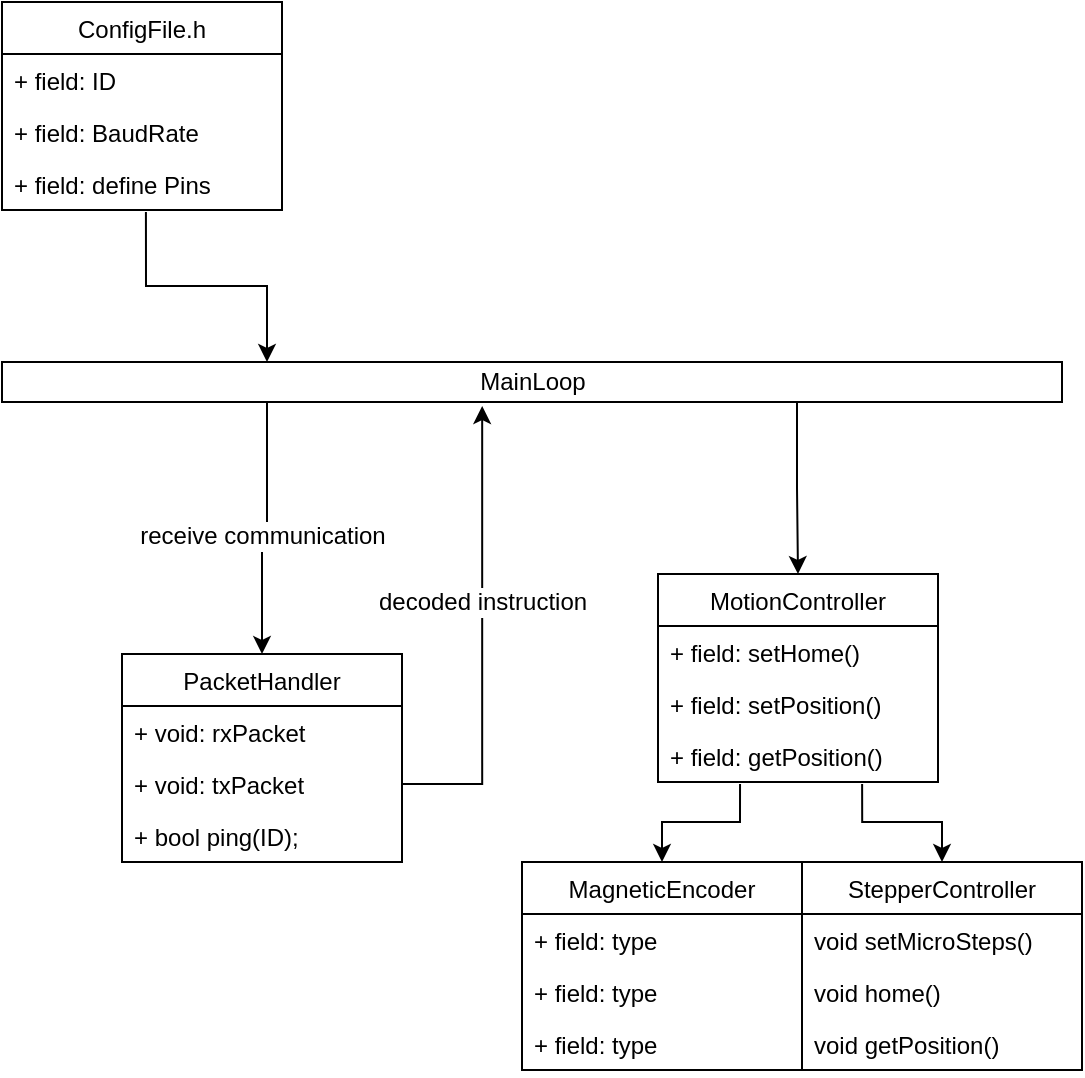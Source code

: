 <mxfile version="12.5.8" type="github">
  <diagram id="DFZua9qALtrMMOBZ8jd8" name="Page-1">
    <mxGraphModel dx="1422" dy="745" grid="1" gridSize="10" guides="1" tooltips="1" connect="1" arrows="1" fold="1" page="1" pageScale="1" pageWidth="850" pageHeight="1100" math="0" shadow="0">
      <root>
        <mxCell id="0"/>
        <mxCell id="1" parent="0"/>
        <mxCell id="x30HOrNkff5IZDgMAQVA-1" value="MotionController" style="swimlane;fontStyle=0;childLayout=stackLayout;horizontal=1;startSize=26;fillColor=none;horizontalStack=0;resizeParent=1;resizeParentMax=0;resizeLast=0;collapsible=1;marginBottom=0;" vertex="1" parent="1">
          <mxGeometry x="408" y="296" width="140" height="104" as="geometry"/>
        </mxCell>
        <mxCell id="x30HOrNkff5IZDgMAQVA-2" value="+ field: setHome()" style="text;strokeColor=none;fillColor=none;align=left;verticalAlign=top;spacingLeft=4;spacingRight=4;overflow=hidden;rotatable=0;points=[[0,0.5],[1,0.5]];portConstraint=eastwest;" vertex="1" parent="x30HOrNkff5IZDgMAQVA-1">
          <mxGeometry y="26" width="140" height="26" as="geometry"/>
        </mxCell>
        <mxCell id="x30HOrNkff5IZDgMAQVA-3" value="+ field: setPosition()" style="text;strokeColor=none;fillColor=none;align=left;verticalAlign=top;spacingLeft=4;spacingRight=4;overflow=hidden;rotatable=0;points=[[0,0.5],[1,0.5]];portConstraint=eastwest;" vertex="1" parent="x30HOrNkff5IZDgMAQVA-1">
          <mxGeometry y="52" width="140" height="26" as="geometry"/>
        </mxCell>
        <mxCell id="x30HOrNkff5IZDgMAQVA-4" value="+ field: getPosition()" style="text;strokeColor=none;fillColor=none;align=left;verticalAlign=top;spacingLeft=4;spacingRight=4;overflow=hidden;rotatable=0;points=[[0,0.5],[1,0.5]];portConstraint=eastwest;" vertex="1" parent="x30HOrNkff5IZDgMAQVA-1">
          <mxGeometry y="78" width="140" height="26" as="geometry"/>
        </mxCell>
        <mxCell id="x30HOrNkff5IZDgMAQVA-5" value="StepperController" style="swimlane;fontStyle=0;childLayout=stackLayout;horizontal=1;startSize=26;fillColor=none;horizontalStack=0;resizeParent=1;resizeParentMax=0;resizeLast=0;collapsible=1;marginBottom=0;" vertex="1" parent="1">
          <mxGeometry x="480" y="440" width="140" height="104" as="geometry"/>
        </mxCell>
        <mxCell id="x30HOrNkff5IZDgMAQVA-6" value="void setMicroSteps()" style="text;strokeColor=none;fillColor=none;align=left;verticalAlign=top;spacingLeft=4;spacingRight=4;overflow=hidden;rotatable=0;points=[[0,0.5],[1,0.5]];portConstraint=eastwest;" vertex="1" parent="x30HOrNkff5IZDgMAQVA-5">
          <mxGeometry y="26" width="140" height="26" as="geometry"/>
        </mxCell>
        <mxCell id="x30HOrNkff5IZDgMAQVA-7" value="void home()" style="text;strokeColor=none;fillColor=none;align=left;verticalAlign=top;spacingLeft=4;spacingRight=4;overflow=hidden;rotatable=0;points=[[0,0.5],[1,0.5]];portConstraint=eastwest;" vertex="1" parent="x30HOrNkff5IZDgMAQVA-5">
          <mxGeometry y="52" width="140" height="26" as="geometry"/>
        </mxCell>
        <mxCell id="x30HOrNkff5IZDgMAQVA-8" value="void getPosition()" style="text;strokeColor=none;fillColor=none;align=left;verticalAlign=top;spacingLeft=4;spacingRight=4;overflow=hidden;rotatable=0;points=[[0,0.5],[1,0.5]];portConstraint=eastwest;" vertex="1" parent="x30HOrNkff5IZDgMAQVA-5">
          <mxGeometry y="78" width="140" height="26" as="geometry"/>
        </mxCell>
        <mxCell id="x30HOrNkff5IZDgMAQVA-9" value="PacketHandler" style="swimlane;fontStyle=0;childLayout=stackLayout;horizontal=1;startSize=26;fillColor=none;horizontalStack=0;resizeParent=1;resizeParentMax=0;resizeLast=0;collapsible=1;marginBottom=0;" vertex="1" parent="1">
          <mxGeometry x="140" y="336" width="140" height="104" as="geometry"/>
        </mxCell>
        <mxCell id="x30HOrNkff5IZDgMAQVA-10" value="+ void: rxPacket" style="text;strokeColor=none;fillColor=none;align=left;verticalAlign=top;spacingLeft=4;spacingRight=4;overflow=hidden;rotatable=0;points=[[0,0.5],[1,0.5]];portConstraint=eastwest;" vertex="1" parent="x30HOrNkff5IZDgMAQVA-9">
          <mxGeometry y="26" width="140" height="26" as="geometry"/>
        </mxCell>
        <mxCell id="x30HOrNkff5IZDgMAQVA-11" value="+ void: txPacket" style="text;strokeColor=none;fillColor=none;align=left;verticalAlign=top;spacingLeft=4;spacingRight=4;overflow=hidden;rotatable=0;points=[[0,0.5],[1,0.5]];portConstraint=eastwest;" vertex="1" parent="x30HOrNkff5IZDgMAQVA-9">
          <mxGeometry y="52" width="140" height="26" as="geometry"/>
        </mxCell>
        <mxCell id="x30HOrNkff5IZDgMAQVA-12" value="+ bool ping(ID);" style="text;strokeColor=none;fillColor=none;align=left;verticalAlign=top;spacingLeft=4;spacingRight=4;overflow=hidden;rotatable=0;points=[[0,0.5],[1,0.5]];portConstraint=eastwest;" vertex="1" parent="x30HOrNkff5IZDgMAQVA-9">
          <mxGeometry y="78" width="140" height="26" as="geometry"/>
        </mxCell>
        <mxCell id="x30HOrNkff5IZDgMAQVA-13" value="MagneticEncoder" style="swimlane;fontStyle=0;childLayout=stackLayout;horizontal=1;startSize=26;fillColor=none;horizontalStack=0;resizeParent=1;resizeParentMax=0;resizeLast=0;collapsible=1;marginBottom=0;" vertex="1" parent="1">
          <mxGeometry x="340" y="440" width="140" height="104" as="geometry"/>
        </mxCell>
        <mxCell id="x30HOrNkff5IZDgMAQVA-14" value="+ field: type" style="text;strokeColor=none;fillColor=none;align=left;verticalAlign=top;spacingLeft=4;spacingRight=4;overflow=hidden;rotatable=0;points=[[0,0.5],[1,0.5]];portConstraint=eastwest;" vertex="1" parent="x30HOrNkff5IZDgMAQVA-13">
          <mxGeometry y="26" width="140" height="26" as="geometry"/>
        </mxCell>
        <mxCell id="x30HOrNkff5IZDgMAQVA-15" value="+ field: type" style="text;strokeColor=none;fillColor=none;align=left;verticalAlign=top;spacingLeft=4;spacingRight=4;overflow=hidden;rotatable=0;points=[[0,0.5],[1,0.5]];portConstraint=eastwest;" vertex="1" parent="x30HOrNkff5IZDgMAQVA-13">
          <mxGeometry y="52" width="140" height="26" as="geometry"/>
        </mxCell>
        <mxCell id="x30HOrNkff5IZDgMAQVA-16" value="+ field: type" style="text;strokeColor=none;fillColor=none;align=left;verticalAlign=top;spacingLeft=4;spacingRight=4;overflow=hidden;rotatable=0;points=[[0,0.5],[1,0.5]];portConstraint=eastwest;" vertex="1" parent="x30HOrNkff5IZDgMAQVA-13">
          <mxGeometry y="78" width="140" height="26" as="geometry"/>
        </mxCell>
        <mxCell id="x30HOrNkff5IZDgMAQVA-23" style="edgeStyle=orthogonalEdgeStyle;rounded=0;orthogonalLoop=1;jettySize=auto;html=1;exitX=0.25;exitY=1;exitDx=0;exitDy=0;entryX=0.5;entryY=0;entryDx=0;entryDy=0;" edge="1" parent="1" source="x30HOrNkff5IZDgMAQVA-17" target="x30HOrNkff5IZDgMAQVA-9">
          <mxGeometry relative="1" as="geometry"/>
        </mxCell>
        <mxCell id="x30HOrNkff5IZDgMAQVA-24" value="receive communication" style="text;html=1;align=center;verticalAlign=middle;resizable=0;points=[];labelBackgroundColor=#ffffff;" vertex="1" connectable="0" parent="x30HOrNkff5IZDgMAQVA-23">
          <mxGeometry x="0.357" y="-2" relative="1" as="geometry">
            <mxPoint x="2" y="-18" as="offset"/>
          </mxGeometry>
        </mxCell>
        <mxCell id="x30HOrNkff5IZDgMAQVA-26" style="edgeStyle=orthogonalEdgeStyle;rounded=0;orthogonalLoop=1;jettySize=auto;html=1;exitX=0.75;exitY=1;exitDx=0;exitDy=0;entryX=0.5;entryY=0;entryDx=0;entryDy=0;" edge="1" parent="1" source="x30HOrNkff5IZDgMAQVA-17" target="x30HOrNkff5IZDgMAQVA-1">
          <mxGeometry relative="1" as="geometry"/>
        </mxCell>
        <mxCell id="x30HOrNkff5IZDgMAQVA-17" value="MainLoop" style="html=1;" vertex="1" parent="1">
          <mxGeometry x="80" y="190" width="530" height="20" as="geometry"/>
        </mxCell>
        <mxCell id="x30HOrNkff5IZDgMAQVA-19" value="ConfigFile.h" style="swimlane;fontStyle=0;childLayout=stackLayout;horizontal=1;startSize=26;fillColor=none;horizontalStack=0;resizeParent=1;resizeParentMax=0;resizeLast=0;collapsible=1;marginBottom=0;" vertex="1" parent="1">
          <mxGeometry x="80" y="10" width="140" height="104" as="geometry"/>
        </mxCell>
        <mxCell id="x30HOrNkff5IZDgMAQVA-20" value="+ field: ID" style="text;strokeColor=none;fillColor=none;align=left;verticalAlign=top;spacingLeft=4;spacingRight=4;overflow=hidden;rotatable=0;points=[[0,0.5],[1,0.5]];portConstraint=eastwest;" vertex="1" parent="x30HOrNkff5IZDgMAQVA-19">
          <mxGeometry y="26" width="140" height="26" as="geometry"/>
        </mxCell>
        <mxCell id="x30HOrNkff5IZDgMAQVA-21" value="+ field: BaudRate" style="text;strokeColor=none;fillColor=none;align=left;verticalAlign=top;spacingLeft=4;spacingRight=4;overflow=hidden;rotatable=0;points=[[0,0.5],[1,0.5]];portConstraint=eastwest;" vertex="1" parent="x30HOrNkff5IZDgMAQVA-19">
          <mxGeometry y="52" width="140" height="26" as="geometry"/>
        </mxCell>
        <mxCell id="x30HOrNkff5IZDgMAQVA-22" value="+ field: define Pins" style="text;strokeColor=none;fillColor=none;align=left;verticalAlign=top;spacingLeft=4;spacingRight=4;overflow=hidden;rotatable=0;points=[[0,0.5],[1,0.5]];portConstraint=eastwest;" vertex="1" parent="x30HOrNkff5IZDgMAQVA-19">
          <mxGeometry y="78" width="140" height="26" as="geometry"/>
        </mxCell>
        <mxCell id="x30HOrNkff5IZDgMAQVA-25" style="edgeStyle=orthogonalEdgeStyle;rounded=0;orthogonalLoop=1;jettySize=auto;html=1;exitX=0.514;exitY=1.038;exitDx=0;exitDy=0;entryX=0.25;entryY=0;entryDx=0;entryDy=0;exitPerimeter=0;" edge="1" parent="1" source="x30HOrNkff5IZDgMAQVA-22" target="x30HOrNkff5IZDgMAQVA-17">
          <mxGeometry relative="1" as="geometry"/>
        </mxCell>
        <mxCell id="x30HOrNkff5IZDgMAQVA-28" style="edgeStyle=orthogonalEdgeStyle;rounded=0;orthogonalLoop=1;jettySize=auto;html=1;exitX=0.293;exitY=1.038;exitDx=0;exitDy=0;entryX=0.5;entryY=0;entryDx=0;entryDy=0;exitPerimeter=0;" edge="1" parent="1" source="x30HOrNkff5IZDgMAQVA-4" target="x30HOrNkff5IZDgMAQVA-13">
          <mxGeometry relative="1" as="geometry"/>
        </mxCell>
        <mxCell id="x30HOrNkff5IZDgMAQVA-27" style="edgeStyle=orthogonalEdgeStyle;rounded=0;orthogonalLoop=1;jettySize=auto;html=1;exitX=0.729;exitY=1.038;exitDx=0;exitDy=0;entryX=0.5;entryY=0;entryDx=0;entryDy=0;exitPerimeter=0;" edge="1" parent="1" source="x30HOrNkff5IZDgMAQVA-4" target="x30HOrNkff5IZDgMAQVA-5">
          <mxGeometry relative="1" as="geometry"/>
        </mxCell>
        <mxCell id="x30HOrNkff5IZDgMAQVA-29" style="edgeStyle=orthogonalEdgeStyle;rounded=0;orthogonalLoop=1;jettySize=auto;html=1;exitX=1;exitY=0.5;exitDx=0;exitDy=0;entryX=0.453;entryY=1.1;entryDx=0;entryDy=0;entryPerimeter=0;" edge="1" parent="1" source="x30HOrNkff5IZDgMAQVA-11" target="x30HOrNkff5IZDgMAQVA-17">
          <mxGeometry relative="1" as="geometry"/>
        </mxCell>
        <mxCell id="x30HOrNkff5IZDgMAQVA-30" value="decoded instruction" style="text;html=1;align=center;verticalAlign=middle;resizable=0;points=[];labelBackgroundColor=#ffffff;" vertex="1" connectable="0" parent="x30HOrNkff5IZDgMAQVA-29">
          <mxGeometry x="-0.022" y="-4" relative="1" as="geometry">
            <mxPoint x="-4.03" y="-19" as="offset"/>
          </mxGeometry>
        </mxCell>
      </root>
    </mxGraphModel>
  </diagram>
</mxfile>
